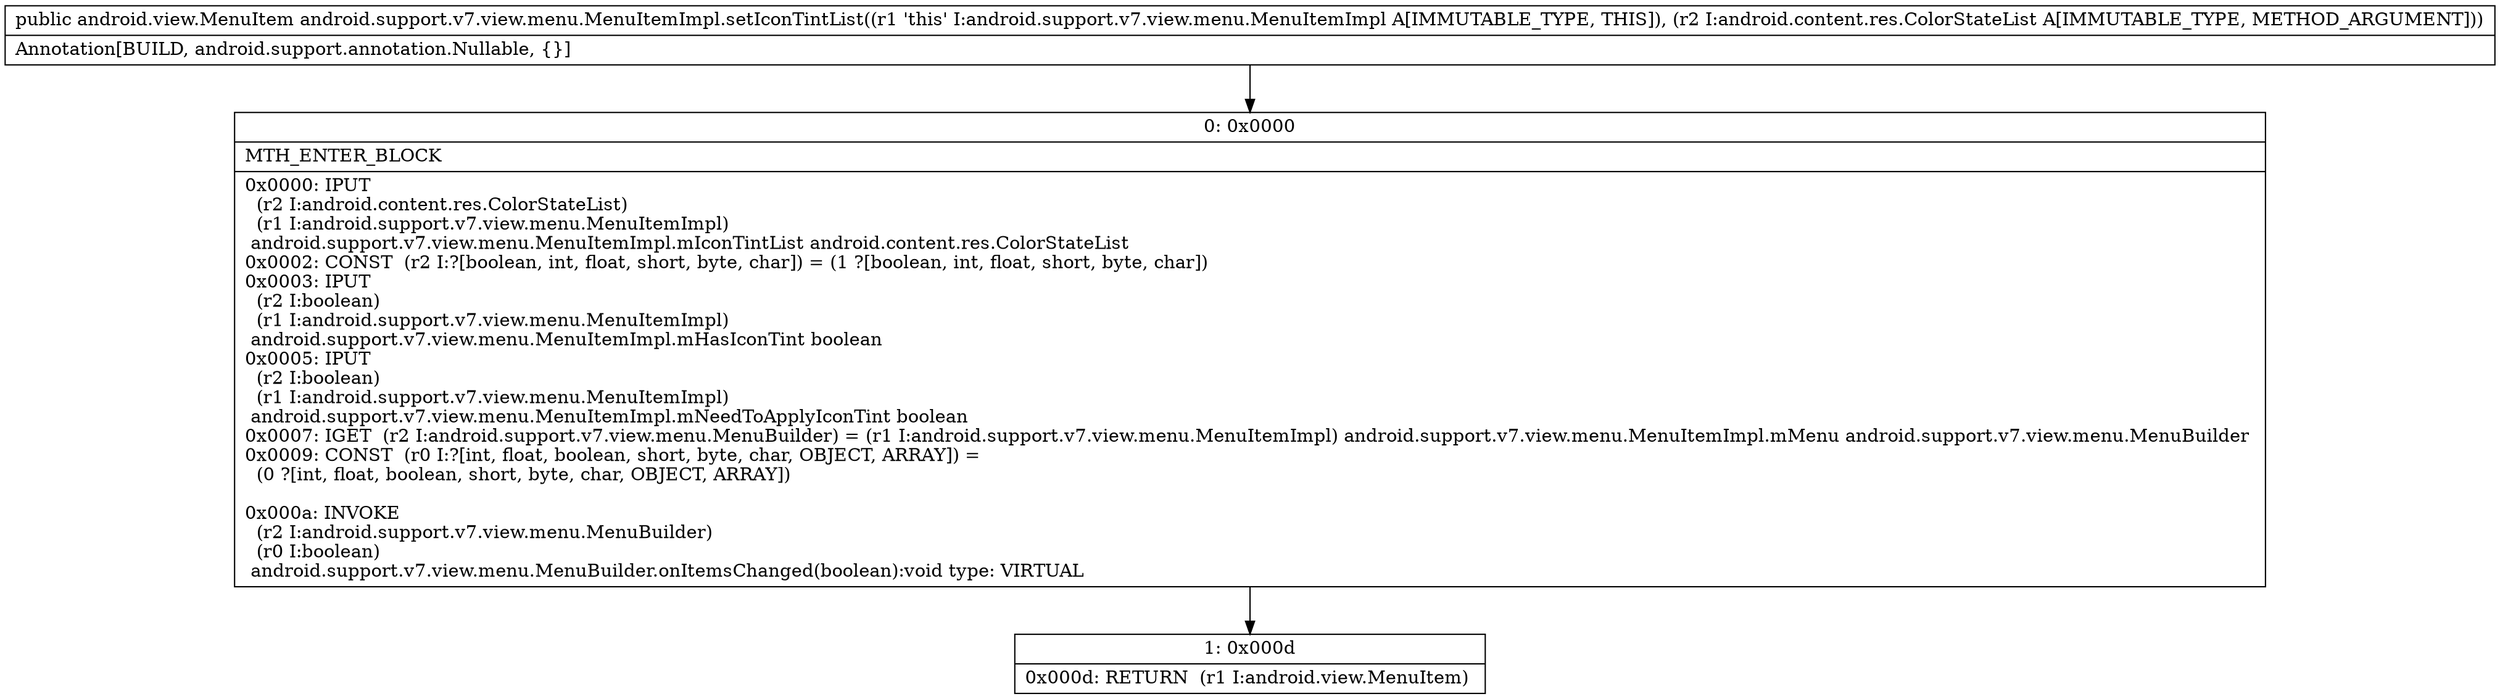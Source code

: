 digraph "CFG forandroid.support.v7.view.menu.MenuItemImpl.setIconTintList(Landroid\/content\/res\/ColorStateList;)Landroid\/view\/MenuItem;" {
Node_0 [shape=record,label="{0\:\ 0x0000|MTH_ENTER_BLOCK\l|0x0000: IPUT  \l  (r2 I:android.content.res.ColorStateList)\l  (r1 I:android.support.v7.view.menu.MenuItemImpl)\l android.support.v7.view.menu.MenuItemImpl.mIconTintList android.content.res.ColorStateList \l0x0002: CONST  (r2 I:?[boolean, int, float, short, byte, char]) = (1 ?[boolean, int, float, short, byte, char]) \l0x0003: IPUT  \l  (r2 I:boolean)\l  (r1 I:android.support.v7.view.menu.MenuItemImpl)\l android.support.v7.view.menu.MenuItemImpl.mHasIconTint boolean \l0x0005: IPUT  \l  (r2 I:boolean)\l  (r1 I:android.support.v7.view.menu.MenuItemImpl)\l android.support.v7.view.menu.MenuItemImpl.mNeedToApplyIconTint boolean \l0x0007: IGET  (r2 I:android.support.v7.view.menu.MenuBuilder) = (r1 I:android.support.v7.view.menu.MenuItemImpl) android.support.v7.view.menu.MenuItemImpl.mMenu android.support.v7.view.menu.MenuBuilder \l0x0009: CONST  (r0 I:?[int, float, boolean, short, byte, char, OBJECT, ARRAY]) = \l  (0 ?[int, float, boolean, short, byte, char, OBJECT, ARRAY])\l \l0x000a: INVOKE  \l  (r2 I:android.support.v7.view.menu.MenuBuilder)\l  (r0 I:boolean)\l android.support.v7.view.menu.MenuBuilder.onItemsChanged(boolean):void type: VIRTUAL \l}"];
Node_1 [shape=record,label="{1\:\ 0x000d|0x000d: RETURN  (r1 I:android.view.MenuItem) \l}"];
MethodNode[shape=record,label="{public android.view.MenuItem android.support.v7.view.menu.MenuItemImpl.setIconTintList((r1 'this' I:android.support.v7.view.menu.MenuItemImpl A[IMMUTABLE_TYPE, THIS]), (r2 I:android.content.res.ColorStateList A[IMMUTABLE_TYPE, METHOD_ARGUMENT]))  | Annotation[BUILD, android.support.annotation.Nullable, \{\}]\l}"];
MethodNode -> Node_0;
Node_0 -> Node_1;
}

